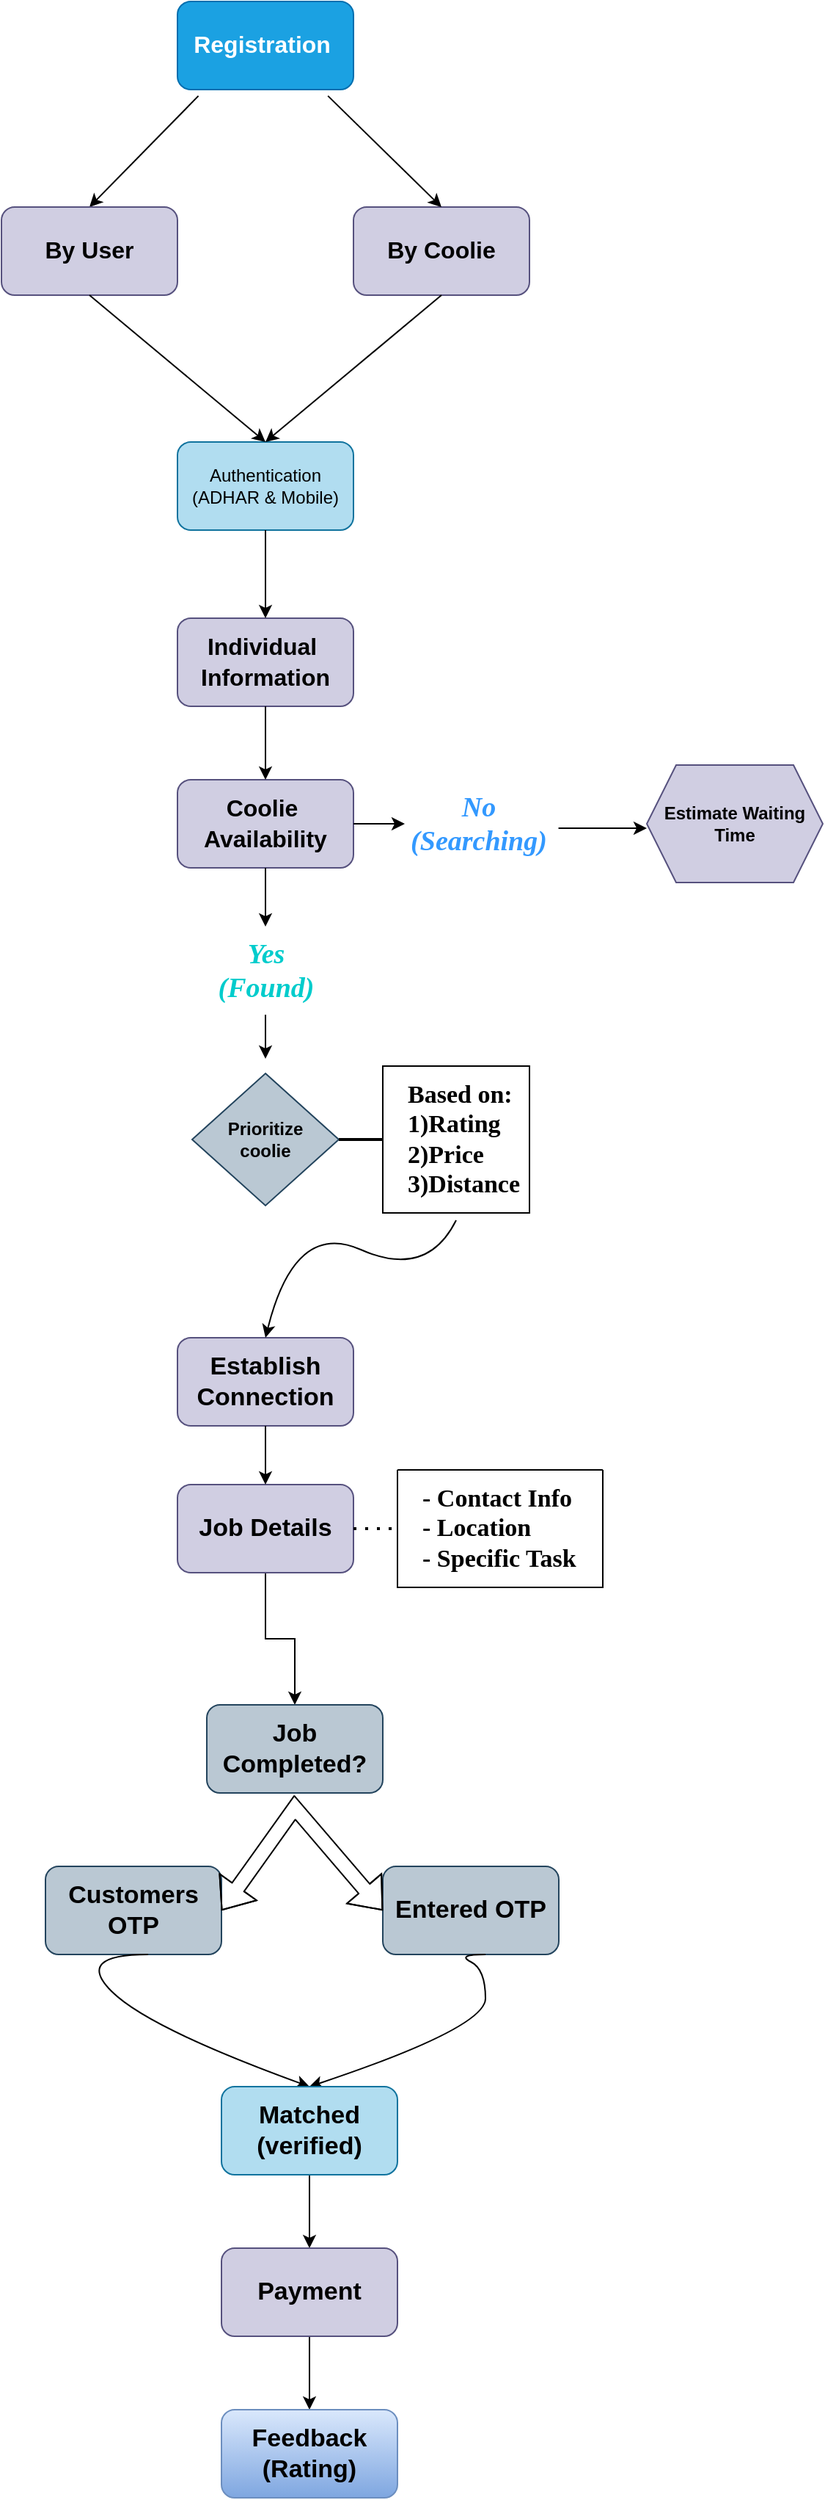<mxfile version="24.0.1" type="github">
  <diagram name="Page-1" id="TZuQxoTvf4er6cXwKRMu">
    <mxGraphModel dx="1325" dy="742" grid="1" gridSize="10" guides="1" tooltips="1" connect="1" arrows="1" fold="1" page="1" pageScale="1" pageWidth="827" pageHeight="1169" math="0" shadow="0">
      <root>
        <mxCell id="0" />
        <mxCell id="1" parent="0" />
        <mxCell id="yB8Xj00_zJ9O21iAdRcc-3" value="&lt;div style=&quot;text-align: justify;&quot;&gt;&lt;b style=&quot;font-size: 16px; font-family: Helvetica; background-color: initial;&quot;&gt;Registration&lt;/b&gt;&lt;span style=&quot;font-size: 16px; font-family: Helvetica; background-color: initial;&quot;&gt;&amp;nbsp;&lt;/span&gt;&lt;/div&gt;" style="rounded=1;whiteSpace=wrap;html=1;fillColor=#1ba1e2;strokeColor=#006EAF;fontColor=#ffffff;fontFamily=Lucida Console;fontSize=17;align=center;" parent="1" vertex="1">
          <mxGeometry x="350" y="20" width="120" height="60" as="geometry" />
        </mxCell>
        <mxCell id="yB8Xj00_zJ9O21iAdRcc-4" value="" style="endArrow=classic;html=1;rounded=0;exitX=0.119;exitY=1.072;exitDx=0;exitDy=0;exitPerimeter=0;" parent="1" source="yB8Xj00_zJ9O21iAdRcc-3" edge="1">
          <mxGeometry width="50" height="50" relative="1" as="geometry">
            <mxPoint x="380" y="220" as="sourcePoint" />
            <mxPoint x="290" y="160" as="targetPoint" />
          </mxGeometry>
        </mxCell>
        <mxCell id="yB8Xj00_zJ9O21iAdRcc-5" value="&lt;div style=&quot;text-align: justify;&quot;&gt;&lt;font face=&quot;Helvetica&quot;&gt;&lt;span style=&quot;font-size: 16px;&quot;&gt;&lt;b&gt;By User&lt;/b&gt;&lt;/span&gt;&lt;/font&gt;&lt;/div&gt;" style="rounded=1;whiteSpace=wrap;html=1;fillColor=#d0cee2;strokeColor=#56517e;fontFamily=Lucida Console;fontSize=17;align=center;" parent="1" vertex="1">
          <mxGeometry x="230" y="160" width="120" height="60" as="geometry" />
        </mxCell>
        <mxCell id="yB8Xj00_zJ9O21iAdRcc-6" value="&lt;div style=&quot;text-align: justify;&quot;&gt;&lt;font face=&quot;Helvetica&quot;&gt;&lt;span style=&quot;font-size: 16px;&quot;&gt;&lt;b&gt;By Coolie&lt;/b&gt;&lt;/span&gt;&lt;/font&gt;&lt;/div&gt;" style="rounded=1;whiteSpace=wrap;html=1;fillColor=#d0cee2;strokeColor=#56517e;fontFamily=Lucida Console;fontSize=17;align=center;" parent="1" vertex="1">
          <mxGeometry x="470" y="160" width="120" height="60" as="geometry" />
        </mxCell>
        <mxCell id="yB8Xj00_zJ9O21iAdRcc-7" value="" style="endArrow=classic;html=1;rounded=0;exitX=0.855;exitY=1.072;exitDx=0;exitDy=0;exitPerimeter=0;entryX=0.5;entryY=0;entryDx=0;entryDy=0;" parent="1" source="yB8Xj00_zJ9O21iAdRcc-3" target="yB8Xj00_zJ9O21iAdRcc-6" edge="1">
          <mxGeometry width="50" height="50" relative="1" as="geometry">
            <mxPoint x="374" y="94" as="sourcePoint" />
            <mxPoint x="300" y="170" as="targetPoint" />
          </mxGeometry>
        </mxCell>
        <mxCell id="yB8Xj00_zJ9O21iAdRcc-8" value="Authentication&lt;div&gt;(ADHAR &amp;amp; Mobile)&lt;/div&gt;" style="rounded=1;whiteSpace=wrap;html=1;glass=0;shadow=0;textShadow=0;fillColor=#b1ddf0;strokeColor=#10739e;" parent="1" vertex="1">
          <mxGeometry x="350" y="320" width="120" height="60" as="geometry" />
        </mxCell>
        <mxCell id="yB8Xj00_zJ9O21iAdRcc-9" value="" style="endArrow=classic;html=1;rounded=0;exitX=0.5;exitY=1;exitDx=0;exitDy=0;entryX=0.5;entryY=0;entryDx=0;entryDy=0;" parent="1" source="yB8Xj00_zJ9O21iAdRcc-5" target="yB8Xj00_zJ9O21iAdRcc-8" edge="1">
          <mxGeometry width="50" height="50" relative="1" as="geometry">
            <mxPoint x="374" y="94" as="sourcePoint" />
            <mxPoint x="300" y="170" as="targetPoint" />
          </mxGeometry>
        </mxCell>
        <mxCell id="yB8Xj00_zJ9O21iAdRcc-10" value="" style="endArrow=classic;html=1;rounded=0;exitX=0.5;exitY=1;exitDx=0;exitDy=0;entryX=0.5;entryY=0;entryDx=0;entryDy=0;" parent="1" source="yB8Xj00_zJ9O21iAdRcc-6" target="yB8Xj00_zJ9O21iAdRcc-8" edge="1">
          <mxGeometry width="50" height="50" relative="1" as="geometry">
            <mxPoint x="384" y="104" as="sourcePoint" />
            <mxPoint x="310" y="180" as="targetPoint" />
          </mxGeometry>
        </mxCell>
        <mxCell id="yB8Xj00_zJ9O21iAdRcc-11" value="&lt;div style=&quot;&quot;&gt;&lt;font face=&quot;Helvetica&quot;&gt;&lt;span style=&quot;font-size: 16px;&quot;&gt;&lt;b&gt;Individual&amp;nbsp;&lt;/b&gt;&lt;/span&gt;&lt;/font&gt;&lt;/div&gt;&lt;div style=&quot;&quot;&gt;&lt;font face=&quot;Helvetica&quot;&gt;&lt;span style=&quot;font-size: 16px;&quot;&gt;&lt;b&gt;Information&lt;/b&gt;&lt;/span&gt;&lt;/font&gt;&lt;/div&gt;" style="rounded=1;whiteSpace=wrap;html=1;fillColor=#d0cee2;strokeColor=#56517e;fontFamily=Lucida Console;fontSize=17;align=center;" parent="1" vertex="1">
          <mxGeometry x="350" y="440" width="120" height="60" as="geometry" />
        </mxCell>
        <mxCell id="yB8Xj00_zJ9O21iAdRcc-12" value="" style="endArrow=classic;html=1;rounded=0;exitX=0.5;exitY=1;exitDx=0;exitDy=0;entryX=0.5;entryY=0;entryDx=0;entryDy=0;" parent="1" source="yB8Xj00_zJ9O21iAdRcc-8" target="yB8Xj00_zJ9O21iAdRcc-11" edge="1">
          <mxGeometry width="50" height="50" relative="1" as="geometry">
            <mxPoint x="540" y="230" as="sourcePoint" />
            <mxPoint x="420" y="330" as="targetPoint" />
          </mxGeometry>
        </mxCell>
        <mxCell id="yB8Xj00_zJ9O21iAdRcc-14" value="&lt;div style=&quot;&quot;&gt;&lt;font face=&quot;Helvetica&quot;&gt;&lt;span style=&quot;font-size: 16px;&quot;&gt;&lt;b&gt;Coolie&amp;nbsp;&lt;/b&gt;&lt;/span&gt;&lt;/font&gt;&lt;/div&gt;&lt;div style=&quot;&quot;&gt;&lt;font face=&quot;Helvetica&quot;&gt;&lt;span style=&quot;font-size: 16px;&quot;&gt;&lt;b&gt;Availability&lt;/b&gt;&lt;/span&gt;&lt;/font&gt;&lt;/div&gt;" style="rounded=1;whiteSpace=wrap;html=1;fillColor=#d0cee2;strokeColor=#56517e;fontFamily=Lucida Console;fontSize=17;align=center;" parent="1" vertex="1">
          <mxGeometry x="350" y="550" width="120" height="60" as="geometry" />
        </mxCell>
        <mxCell id="yB8Xj00_zJ9O21iAdRcc-19" value="" style="endArrow=classic;html=1;rounded=0;exitX=0.5;exitY=1;exitDx=0;exitDy=0;" parent="1" source="yB8Xj00_zJ9O21iAdRcc-21" edge="1">
          <mxGeometry width="50" height="50" relative="1" as="geometry">
            <mxPoint x="330" y="590" as="sourcePoint" />
            <mxPoint x="410" y="740" as="targetPoint" />
          </mxGeometry>
        </mxCell>
        <mxCell id="yB8Xj00_zJ9O21iAdRcc-27" value="" style="endArrow=classic;html=1;rounded=0;exitX=0.5;exitY=1;exitDx=0;exitDy=0;" parent="1" source="yB8Xj00_zJ9O21iAdRcc-14" target="yB8Xj00_zJ9O21iAdRcc-21" edge="1">
          <mxGeometry width="50" height="50" relative="1" as="geometry">
            <mxPoint x="410" y="610" as="sourcePoint" />
            <mxPoint x="410" y="680" as="targetPoint" />
          </mxGeometry>
        </mxCell>
        <mxCell id="yB8Xj00_zJ9O21iAdRcc-21" value="&lt;font face=&quot;Verdana&quot; style=&quot;font-size: 19px;&quot;&gt;Yes&lt;/font&gt;&lt;div&gt;&lt;font face=&quot;Verdana&quot; style=&quot;font-size: 19px;&quot;&gt;(Found)&lt;/font&gt;&lt;/div&gt;" style="text;html=1;align=center;verticalAlign=middle;resizable=0;points=[];autosize=1;strokeColor=none;fillColor=none;rotation=0;fontSize=19;labelBackgroundColor=none;labelBorderColor=none;fontStyle=3;fontColor=#00CCCC;" parent="1" vertex="1">
          <mxGeometry x="370" y="650" width="80" height="60" as="geometry" />
        </mxCell>
        <mxCell id="yB8Xj00_zJ9O21iAdRcc-29" value="" style="endArrow=classic;html=1;rounded=0;exitX=1;exitY=0.5;exitDx=0;exitDy=0;" parent="1" source="yB8Xj00_zJ9O21iAdRcc-14" edge="1">
          <mxGeometry width="50" height="50" relative="1" as="geometry">
            <mxPoint x="470" y="580" as="sourcePoint" />
            <mxPoint x="505" y="580" as="targetPoint" />
          </mxGeometry>
        </mxCell>
        <mxCell id="yB8Xj00_zJ9O21iAdRcc-31" value="&lt;b&gt;Estimate Waiting&lt;/b&gt;&lt;div&gt;&lt;b&gt;Time&lt;/b&gt;&lt;/div&gt;" style="shape=hexagon;perimeter=hexagonPerimeter2;whiteSpace=wrap;html=1;fixedSize=1;fillColor=#d0cee2;strokeColor=#56517e;" parent="1" vertex="1">
          <mxGeometry x="670" y="540" width="120" height="80" as="geometry" />
        </mxCell>
        <mxCell id="SEB-i1b8NAWerGQpercI-2" value="" style="endArrow=classic;html=1;rounded=0;exitX=0.5;exitY=1;exitDx=0;exitDy=0;entryX=0.5;entryY=0;entryDx=0;entryDy=0;" edge="1" parent="1" source="yB8Xj00_zJ9O21iAdRcc-11" target="yB8Xj00_zJ9O21iAdRcc-14">
          <mxGeometry width="50" height="50" relative="1" as="geometry">
            <mxPoint x="420" y="390" as="sourcePoint" />
            <mxPoint x="420" y="450" as="targetPoint" />
          </mxGeometry>
        </mxCell>
        <mxCell id="SEB-i1b8NAWerGQpercI-4" value="&lt;font face=&quot;Verdana&quot;&gt;No&lt;/font&gt;&lt;br&gt;&lt;div&gt;&lt;font style=&quot;font-size: 19px;&quot; face=&quot;Verdana&quot;&gt;(Searching)&lt;/font&gt;&lt;/div&gt;" style="text;html=1;align=center;verticalAlign=middle;resizable=0;points=[];autosize=1;rotation=0;fontSize=19;labelBackgroundColor=none;labelBorderColor=none;fontStyle=3;fontColor=#3399FF;" vertex="1" parent="1">
          <mxGeometry x="500" y="550" width="110" height="60" as="geometry" />
        </mxCell>
        <mxCell id="SEB-i1b8NAWerGQpercI-6" value="&lt;b&gt;Prioritize&lt;/b&gt;&lt;div&gt;&lt;b&gt;coolie&lt;/b&gt;&lt;/div&gt;" style="rhombus;whiteSpace=wrap;html=1;fillColor=#bac8d3;strokeColor=#23445d;" vertex="1" parent="1">
          <mxGeometry x="360" y="750" width="100" height="90" as="geometry" />
        </mxCell>
        <mxCell id="SEB-i1b8NAWerGQpercI-10" value="" style="whiteSpace=wrap;html=1;aspect=fixed;labelBackgroundColor=none;fontStyle=1" vertex="1" parent="1">
          <mxGeometry x="490" y="745" width="100" height="100" as="geometry" />
        </mxCell>
        <mxCell id="SEB-i1b8NAWerGQpercI-11" value="Based on:&lt;div style=&quot;font-size: 17px;&quot;&gt;1)Rating&lt;/div&gt;&lt;div style=&quot;font-size: 17px;&quot;&gt;2)Price&lt;/div&gt;&lt;div style=&quot;font-size: 17px;&quot;&gt;3)Distance&lt;/div&gt;" style="text;html=1;align=left;verticalAlign=middle;whiteSpace=wrap;rounded=0;fontSize=17;fontFamily=Georgia;fontStyle=1" vertex="1" parent="1">
          <mxGeometry x="505" y="780" width="60" height="30" as="geometry" />
        </mxCell>
        <mxCell id="SEB-i1b8NAWerGQpercI-19" value="" style="line;strokeWidth=2;html=1;" vertex="1" parent="1">
          <mxGeometry x="460" y="790" width="30" height="10" as="geometry" />
        </mxCell>
        <mxCell id="SEB-i1b8NAWerGQpercI-23" value="&lt;b&gt;&lt;font style=&quot;font-size: 17px;&quot;&gt;Establish Connection&lt;/font&gt;&lt;/b&gt;" style="rounded=1;whiteSpace=wrap;html=1;fillColor=#d0cee2;strokeColor=#56517e;" vertex="1" parent="1">
          <mxGeometry x="350" y="930" width="120" height="60" as="geometry" />
        </mxCell>
        <mxCell id="SEB-i1b8NAWerGQpercI-24" value="" style="curved=1;endArrow=classic;html=1;rounded=0;entryX=0.5;entryY=0;entryDx=0;entryDy=0;" edge="1" parent="1" target="SEB-i1b8NAWerGQpercI-23">
          <mxGeometry width="50" height="50" relative="1" as="geometry">
            <mxPoint x="540" y="850" as="sourcePoint" />
            <mxPoint x="520" y="940" as="targetPoint" />
            <Array as="points">
              <mxPoint x="520" y="890" />
              <mxPoint x="430" y="850" />
            </Array>
          </mxGeometry>
        </mxCell>
        <mxCell id="SEB-i1b8NAWerGQpercI-39" value="" style="edgeStyle=orthogonalEdgeStyle;rounded=0;orthogonalLoop=1;jettySize=auto;html=1;" edge="1" parent="1" source="SEB-i1b8NAWerGQpercI-25" target="SEB-i1b8NAWerGQpercI-31">
          <mxGeometry relative="1" as="geometry" />
        </mxCell>
        <mxCell id="SEB-i1b8NAWerGQpercI-25" value="&lt;b&gt;&lt;font style=&quot;font-size: 17px;&quot;&gt;Job Details&lt;/font&gt;&lt;/b&gt;" style="rounded=1;whiteSpace=wrap;html=1;fillColor=#d0cee2;strokeColor=#56517e;" vertex="1" parent="1">
          <mxGeometry x="350" y="1030" width="120" height="60" as="geometry" />
        </mxCell>
        <mxCell id="SEB-i1b8NAWerGQpercI-27" value="- Contact Info&lt;div&gt;- Location&lt;/div&gt;&lt;div&gt;- Specific Task&lt;/div&gt;" style="text;html=1;align=left;verticalAlign=middle;whiteSpace=wrap;rounded=0;fontSize=17;fontFamily=Georgia;fontStyle=1" vertex="1" parent="1">
          <mxGeometry x="515" y="1045" width="125" height="30" as="geometry" />
        </mxCell>
        <mxCell id="SEB-i1b8NAWerGQpercI-28" value="" style="swimlane;startSize=0;" vertex="1" parent="1">
          <mxGeometry x="500" y="1020" width="140" height="80" as="geometry" />
        </mxCell>
        <mxCell id="SEB-i1b8NAWerGQpercI-29" value="" style="endArrow=none;dashed=1;html=1;dashPattern=1 3;strokeWidth=2;rounded=0;exitX=1;exitY=0.5;exitDx=0;exitDy=0;entryX=0;entryY=0.5;entryDx=0;entryDy=0;" edge="1" parent="1" source="SEB-i1b8NAWerGQpercI-25" target="SEB-i1b8NAWerGQpercI-28">
          <mxGeometry width="50" height="50" relative="1" as="geometry">
            <mxPoint x="310" y="980" as="sourcePoint" />
            <mxPoint x="360" y="930" as="targetPoint" />
          </mxGeometry>
        </mxCell>
        <mxCell id="SEB-i1b8NAWerGQpercI-30" value="" style="endArrow=classic;html=1;rounded=0;entryX=0.5;entryY=0;entryDx=0;entryDy=0;exitX=0.5;exitY=1;exitDx=0;exitDy=0;" edge="1" parent="1" source="SEB-i1b8NAWerGQpercI-23" target="SEB-i1b8NAWerGQpercI-25">
          <mxGeometry width="50" height="50" relative="1" as="geometry">
            <mxPoint x="310" y="1140" as="sourcePoint" />
            <mxPoint x="360" y="1090" as="targetPoint" />
          </mxGeometry>
        </mxCell>
        <mxCell id="SEB-i1b8NAWerGQpercI-31" value="&lt;b&gt;&lt;font style=&quot;font-size: 17px;&quot;&gt;Job Completed?&lt;/font&gt;&lt;/b&gt;" style="rounded=1;whiteSpace=wrap;html=1;fillColor=#bac8d3;strokeColor=#23445d;" vertex="1" parent="1">
          <mxGeometry x="370" y="1180" width="120" height="60" as="geometry" />
        </mxCell>
        <mxCell id="SEB-i1b8NAWerGQpercI-32" value="&lt;b&gt;&lt;font style=&quot;font-size: 17px;&quot;&gt;Customers&lt;br&gt;OTP&lt;/font&gt;&lt;/b&gt;" style="rounded=1;whiteSpace=wrap;html=1;fillColor=#bac8d3;strokeColor=#23445d;" vertex="1" parent="1">
          <mxGeometry x="260" y="1290" width="120" height="60" as="geometry" />
        </mxCell>
        <mxCell id="SEB-i1b8NAWerGQpercI-33" value="&lt;b&gt;&lt;font style=&quot;font-size: 17px;&quot;&gt;Entered OTP&lt;/font&gt;&lt;/b&gt;" style="rounded=1;whiteSpace=wrap;html=1;fillColor=#bac8d3;strokeColor=#23445d;" vertex="1" parent="1">
          <mxGeometry x="490" y="1290" width="120" height="60" as="geometry" />
        </mxCell>
        <mxCell id="SEB-i1b8NAWerGQpercI-34" value="" style="shape=flexArrow;endArrow=classic;startArrow=classic;html=1;rounded=0;exitX=1;exitY=0.5;exitDx=0;exitDy=0;entryX=0;entryY=0.5;entryDx=0;entryDy=0;" edge="1" parent="1" source="SEB-i1b8NAWerGQpercI-32" target="SEB-i1b8NAWerGQpercI-33">
          <mxGeometry width="100" height="100" relative="1" as="geometry">
            <mxPoint x="360" y="1290" as="sourcePoint" />
            <mxPoint x="460" y="1190" as="targetPoint" />
            <Array as="points">
              <mxPoint x="430" y="1250" />
            </Array>
          </mxGeometry>
        </mxCell>
        <mxCell id="SEB-i1b8NAWerGQpercI-36" value="" style="curved=1;endArrow=classic;html=1;rounded=0;" edge="1" parent="1">
          <mxGeometry width="50" height="50" relative="1" as="geometry">
            <mxPoint x="330" y="1350" as="sourcePoint" />
            <mxPoint x="440" y="1440" as="targetPoint" />
            <Array as="points">
              <mxPoint x="280" y="1350" />
              <mxPoint x="330" y="1400" />
            </Array>
          </mxGeometry>
        </mxCell>
        <mxCell id="SEB-i1b8NAWerGQpercI-37" value="" style="curved=1;endArrow=classic;html=1;rounded=0;" edge="1" parent="1">
          <mxGeometry width="50" height="50" relative="1" as="geometry">
            <mxPoint x="560" y="1350" as="sourcePoint" />
            <mxPoint x="440" y="1440" as="targetPoint" />
            <Array as="points">
              <mxPoint x="540" y="1350" />
              <mxPoint x="560" y="1360" />
              <mxPoint x="560" y="1400" />
            </Array>
          </mxGeometry>
        </mxCell>
        <mxCell id="SEB-i1b8NAWerGQpercI-41" value="" style="edgeStyle=orthogonalEdgeStyle;rounded=0;orthogonalLoop=1;jettySize=auto;html=1;" edge="1" parent="1" source="SEB-i1b8NAWerGQpercI-38" target="SEB-i1b8NAWerGQpercI-40">
          <mxGeometry relative="1" as="geometry" />
        </mxCell>
        <mxCell id="SEB-i1b8NAWerGQpercI-38" value="&lt;b&gt;&lt;font style=&quot;font-size: 17px;&quot;&gt;Matched&lt;/font&gt;&lt;/b&gt;&lt;div&gt;&lt;b&gt;&lt;font style=&quot;font-size: 17px;&quot;&gt;(verified)&lt;/font&gt;&lt;/b&gt;&lt;/div&gt;" style="rounded=1;whiteSpace=wrap;html=1;fillColor=#b1ddf0;strokeColor=#10739e;" vertex="1" parent="1">
          <mxGeometry x="380" y="1440" width="120" height="60" as="geometry" />
        </mxCell>
        <mxCell id="SEB-i1b8NAWerGQpercI-43" value="" style="edgeStyle=orthogonalEdgeStyle;rounded=0;orthogonalLoop=1;jettySize=auto;html=1;" edge="1" parent="1" source="SEB-i1b8NAWerGQpercI-40" target="SEB-i1b8NAWerGQpercI-42">
          <mxGeometry relative="1" as="geometry" />
        </mxCell>
        <mxCell id="SEB-i1b8NAWerGQpercI-40" value="&lt;b&gt;&lt;font style=&quot;font-size: 17px;&quot;&gt;Payment&lt;/font&gt;&lt;/b&gt;" style="rounded=1;whiteSpace=wrap;html=1;fillColor=#d0cee2;strokeColor=#56517e;" vertex="1" parent="1">
          <mxGeometry x="380" y="1550" width="120" height="60" as="geometry" />
        </mxCell>
        <mxCell id="SEB-i1b8NAWerGQpercI-42" value="&lt;b&gt;&lt;font style=&quot;font-size: 17px;&quot;&gt;Feedback&lt;br&gt;(Rating)&lt;/font&gt;&lt;/b&gt;" style="rounded=1;whiteSpace=wrap;html=1;fillColor=#dae8fc;gradientColor=#7ea6e0;strokeColor=#6c8ebf;" vertex="1" parent="1">
          <mxGeometry x="380" y="1660" width="120" height="60" as="geometry" />
        </mxCell>
        <mxCell id="SEB-i1b8NAWerGQpercI-45" value="" style="endArrow=classic;html=1;rounded=0;exitX=0.998;exitY=0.551;exitDx=0;exitDy=0;exitPerimeter=0;" edge="1" parent="1" source="SEB-i1b8NAWerGQpercI-4">
          <mxGeometry width="50" height="50" relative="1" as="geometry">
            <mxPoint x="360" y="590" as="sourcePoint" />
            <mxPoint x="670" y="583" as="targetPoint" />
          </mxGeometry>
        </mxCell>
      </root>
    </mxGraphModel>
  </diagram>
</mxfile>
